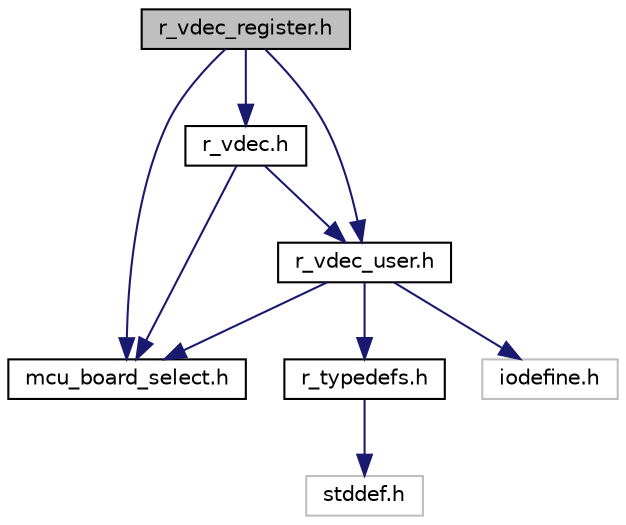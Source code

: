 digraph "r_vdec_register.h"
{
 // LATEX_PDF_SIZE
  edge [fontname="Helvetica",fontsize="10",labelfontname="Helvetica",labelfontsize="10"];
  node [fontname="Helvetica",fontsize="10",shape=record];
  Node1 [label="r_vdec_register.h",height=0.2,width=0.4,color="black", fillcolor="grey75", style="filled", fontcolor="black",tooltip="VDEC driver register setup definitions."];
  Node1 -> Node2 [color="midnightblue",fontsize="10",style="solid",fontname="Helvetica"];
  Node2 [label="mcu_board_select.h",height=0.2,width=0.4,color="black", fillcolor="white", style="filled",URL="$d4/d2b/mcu__board__select_8h.html",tooltip=" "];
  Node1 -> Node3 [color="midnightblue",fontsize="10",style="solid",fontname="Helvetica"];
  Node3 [label="r_vdec.h",height=0.2,width=0.4,color="black", fillcolor="white", style="filled",URL="$de/dae/r__vdec_8h.html",tooltip="VDEC driver API definitions."];
  Node3 -> Node2 [color="midnightblue",fontsize="10",style="solid",fontname="Helvetica"];
  Node3 -> Node4 [color="midnightblue",fontsize="10",style="solid",fontname="Helvetica"];
  Node4 [label="r_vdec_user.h",height=0.2,width=0.4,color="black", fillcolor="white", style="filled",URL="$d1/d9e/r__vdec__user_8h.html",tooltip="VDEC driver user-defined header."];
  Node4 -> Node2 [color="midnightblue",fontsize="10",style="solid",fontname="Helvetica"];
  Node4 -> Node5 [color="midnightblue",fontsize="10",style="solid",fontname="Helvetica"];
  Node5 [label="r_typedefs.h",height=0.2,width=0.4,color="black", fillcolor="white", style="filled",URL="$d9/de3/r__typedefs_8h.html",tooltip=" "];
  Node5 -> Node6 [color="midnightblue",fontsize="10",style="solid",fontname="Helvetica"];
  Node6 [label="stddef.h",height=0.2,width=0.4,color="grey75", fillcolor="white", style="filled",tooltip=" "];
  Node4 -> Node7 [color="midnightblue",fontsize="10",style="solid",fontname="Helvetica"];
  Node7 [label="iodefine.h",height=0.2,width=0.4,color="grey75", fillcolor="white", style="filled",tooltip=" "];
  Node1 -> Node4 [color="midnightblue",fontsize="10",style="solid",fontname="Helvetica"];
}
